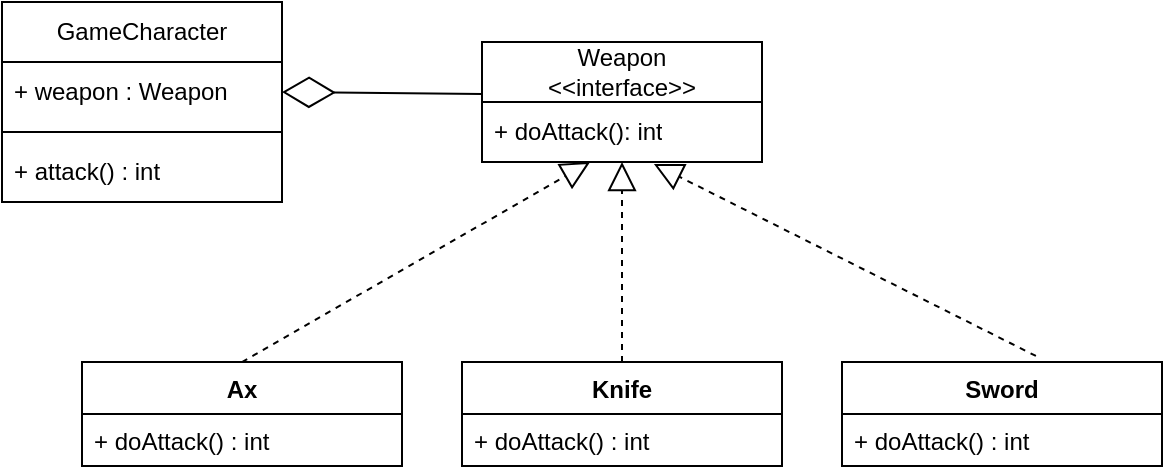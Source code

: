 <mxfile version="24.7.8">
  <diagram name="페이지-1" id="cSNi8SwSjl43F1-_fEqe">
    <mxGraphModel dx="790" dy="336" grid="1" gridSize="10" guides="1" tooltips="1" connect="1" arrows="1" fold="1" page="1" pageScale="1" pageWidth="827" pageHeight="1169" math="0" shadow="0">
      <root>
        <mxCell id="0" />
        <mxCell id="1" parent="0" />
        <mxCell id="uwWkxhKBnRpoRGoZyShN-2" value="GameCharacter" style="swimlane;fontStyle=0;childLayout=stackLayout;horizontal=1;startSize=30;horizontalStack=0;resizeParent=1;resizeParentMax=0;resizeLast=0;collapsible=1;marginBottom=0;whiteSpace=wrap;html=1;" vertex="1" parent="1">
          <mxGeometry x="240" y="100" width="140" height="100" as="geometry" />
        </mxCell>
        <mxCell id="uwWkxhKBnRpoRGoZyShN-3" value="+ weapon : Weapon" style="text;strokeColor=none;fillColor=none;align=left;verticalAlign=middle;spacingLeft=4;spacingRight=4;overflow=hidden;points=[[0,0.5],[1,0.5]];portConstraint=eastwest;rotatable=0;whiteSpace=wrap;html=1;" vertex="1" parent="uwWkxhKBnRpoRGoZyShN-2">
          <mxGeometry y="30" width="140" height="30" as="geometry" />
        </mxCell>
        <mxCell id="uwWkxhKBnRpoRGoZyShN-8" value="" style="line;strokeWidth=1;html=1;" vertex="1" parent="uwWkxhKBnRpoRGoZyShN-2">
          <mxGeometry y="60" width="140" height="10" as="geometry" />
        </mxCell>
        <mxCell id="uwWkxhKBnRpoRGoZyShN-4" value="+&amp;nbsp;&lt;span style=&quot;background-color: initial;&quot;&gt;attack()&lt;/span&gt;&lt;span style=&quot;background-color: initial;&quot;&gt;&amp;nbsp;: int&lt;/span&gt;" style="text;strokeColor=none;fillColor=none;align=left;verticalAlign=middle;spacingLeft=4;spacingRight=4;overflow=hidden;points=[[0,0.5],[1,0.5]];portConstraint=eastwest;rotatable=0;whiteSpace=wrap;html=1;" vertex="1" parent="uwWkxhKBnRpoRGoZyShN-2">
          <mxGeometry y="70" width="140" height="30" as="geometry" />
        </mxCell>
        <mxCell id="uwWkxhKBnRpoRGoZyShN-9" value="Weapon&lt;div&gt;&amp;lt;&amp;lt;interface&amp;gt;&amp;gt;&lt;/div&gt;" style="swimlane;fontStyle=0;childLayout=stackLayout;horizontal=1;startSize=30;horizontalStack=0;resizeParent=1;resizeParentMax=0;resizeLast=0;collapsible=1;marginBottom=0;whiteSpace=wrap;html=1;" vertex="1" parent="1">
          <mxGeometry x="480" y="120" width="140" height="60" as="geometry" />
        </mxCell>
        <mxCell id="uwWkxhKBnRpoRGoZyShN-10" value="+ doAttack(): int" style="text;strokeColor=none;fillColor=none;align=left;verticalAlign=middle;spacingLeft=4;spacingRight=4;overflow=hidden;points=[[0,0.5],[1,0.5]];portConstraint=eastwest;rotatable=0;whiteSpace=wrap;html=1;" vertex="1" parent="uwWkxhKBnRpoRGoZyShN-9">
          <mxGeometry y="30" width="140" height="30" as="geometry" />
        </mxCell>
        <mxCell id="uwWkxhKBnRpoRGoZyShN-15" value="" style="endArrow=diamondThin;endFill=0;endSize=24;html=1;rounded=0;exitX=0;exitY=-0.133;exitDx=0;exitDy=0;exitPerimeter=0;entryX=1;entryY=0.5;entryDx=0;entryDy=0;" edge="1" parent="1" source="uwWkxhKBnRpoRGoZyShN-10" target="uwWkxhKBnRpoRGoZyShN-3">
          <mxGeometry width="160" relative="1" as="geometry">
            <mxPoint x="370" y="260" as="sourcePoint" />
            <mxPoint x="530" y="260" as="targetPoint" />
          </mxGeometry>
        </mxCell>
        <mxCell id="uwWkxhKBnRpoRGoZyShN-16" value="Ax" style="swimlane;fontStyle=1;align=center;verticalAlign=top;childLayout=stackLayout;horizontal=1;startSize=26;horizontalStack=0;resizeParent=1;resizeParentMax=0;resizeLast=0;collapsible=1;marginBottom=0;whiteSpace=wrap;html=1;" vertex="1" parent="1">
          <mxGeometry x="280" y="280" width="160" height="52" as="geometry" />
        </mxCell>
        <mxCell id="uwWkxhKBnRpoRGoZyShN-19" value="+ doAttack() : int" style="text;strokeColor=none;fillColor=none;align=left;verticalAlign=top;spacingLeft=4;spacingRight=4;overflow=hidden;rotatable=0;points=[[0,0.5],[1,0.5]];portConstraint=eastwest;whiteSpace=wrap;html=1;" vertex="1" parent="uwWkxhKBnRpoRGoZyShN-16">
          <mxGeometry y="26" width="160" height="26" as="geometry" />
        </mxCell>
        <mxCell id="uwWkxhKBnRpoRGoZyShN-20" value="Knife" style="swimlane;fontStyle=1;align=center;verticalAlign=top;childLayout=stackLayout;horizontal=1;startSize=26;horizontalStack=0;resizeParent=1;resizeParentMax=0;resizeLast=0;collapsible=1;marginBottom=0;whiteSpace=wrap;html=1;" vertex="1" parent="1">
          <mxGeometry x="470" y="280" width="160" height="52" as="geometry" />
        </mxCell>
        <mxCell id="uwWkxhKBnRpoRGoZyShN-21" value="+ doAttack() : int" style="text;strokeColor=none;fillColor=none;align=left;verticalAlign=top;spacingLeft=4;spacingRight=4;overflow=hidden;rotatable=0;points=[[0,0.5],[1,0.5]];portConstraint=eastwest;whiteSpace=wrap;html=1;" vertex="1" parent="uwWkxhKBnRpoRGoZyShN-20">
          <mxGeometry y="26" width="160" height="26" as="geometry" />
        </mxCell>
        <mxCell id="uwWkxhKBnRpoRGoZyShN-22" value="Sword" style="swimlane;fontStyle=1;align=center;verticalAlign=top;childLayout=stackLayout;horizontal=1;startSize=26;horizontalStack=0;resizeParent=1;resizeParentMax=0;resizeLast=0;collapsible=1;marginBottom=0;whiteSpace=wrap;html=1;" vertex="1" parent="1">
          <mxGeometry x="660" y="280" width="160" height="52" as="geometry" />
        </mxCell>
        <mxCell id="uwWkxhKBnRpoRGoZyShN-23" value="+ doAttack() : int" style="text;strokeColor=none;fillColor=none;align=left;verticalAlign=top;spacingLeft=4;spacingRight=4;overflow=hidden;rotatable=0;points=[[0,0.5],[1,0.5]];portConstraint=eastwest;whiteSpace=wrap;html=1;" vertex="1" parent="uwWkxhKBnRpoRGoZyShN-22">
          <mxGeometry y="26" width="160" height="26" as="geometry" />
        </mxCell>
        <mxCell id="uwWkxhKBnRpoRGoZyShN-25" value="" style="endArrow=block;dashed=1;endFill=0;endSize=12;html=1;rounded=0;exitX=0.5;exitY=0;exitDx=0;exitDy=0;entryX=0.386;entryY=1;entryDx=0;entryDy=0;entryPerimeter=0;" edge="1" parent="1" source="uwWkxhKBnRpoRGoZyShN-16" target="uwWkxhKBnRpoRGoZyShN-10">
          <mxGeometry width="160" relative="1" as="geometry">
            <mxPoint x="390" y="220" as="sourcePoint" />
            <mxPoint x="527" y="180" as="targetPoint" />
          </mxGeometry>
        </mxCell>
        <mxCell id="uwWkxhKBnRpoRGoZyShN-26" value="" style="endArrow=block;dashed=1;endFill=0;endSize=12;html=1;rounded=0;exitX=0.5;exitY=0;exitDx=0;exitDy=0;" edge="1" parent="1" source="uwWkxhKBnRpoRGoZyShN-20">
          <mxGeometry width="160" relative="1" as="geometry">
            <mxPoint x="560" y="270" as="sourcePoint" />
            <mxPoint x="550" y="180" as="targetPoint" />
          </mxGeometry>
        </mxCell>
        <mxCell id="uwWkxhKBnRpoRGoZyShN-27" value="" style="endArrow=block;dashed=1;endFill=0;endSize=12;html=1;rounded=0;exitX=0.606;exitY=-0.058;exitDx=0;exitDy=0;exitPerimeter=0;entryX=0.614;entryY=1.033;entryDx=0;entryDy=0;entryPerimeter=0;" edge="1" parent="1" source="uwWkxhKBnRpoRGoZyShN-22" target="uwWkxhKBnRpoRGoZyShN-10">
          <mxGeometry width="160" relative="1" as="geometry">
            <mxPoint x="380" y="300" as="sourcePoint" />
            <mxPoint x="550" y="180" as="targetPoint" />
          </mxGeometry>
        </mxCell>
      </root>
    </mxGraphModel>
  </diagram>
</mxfile>

